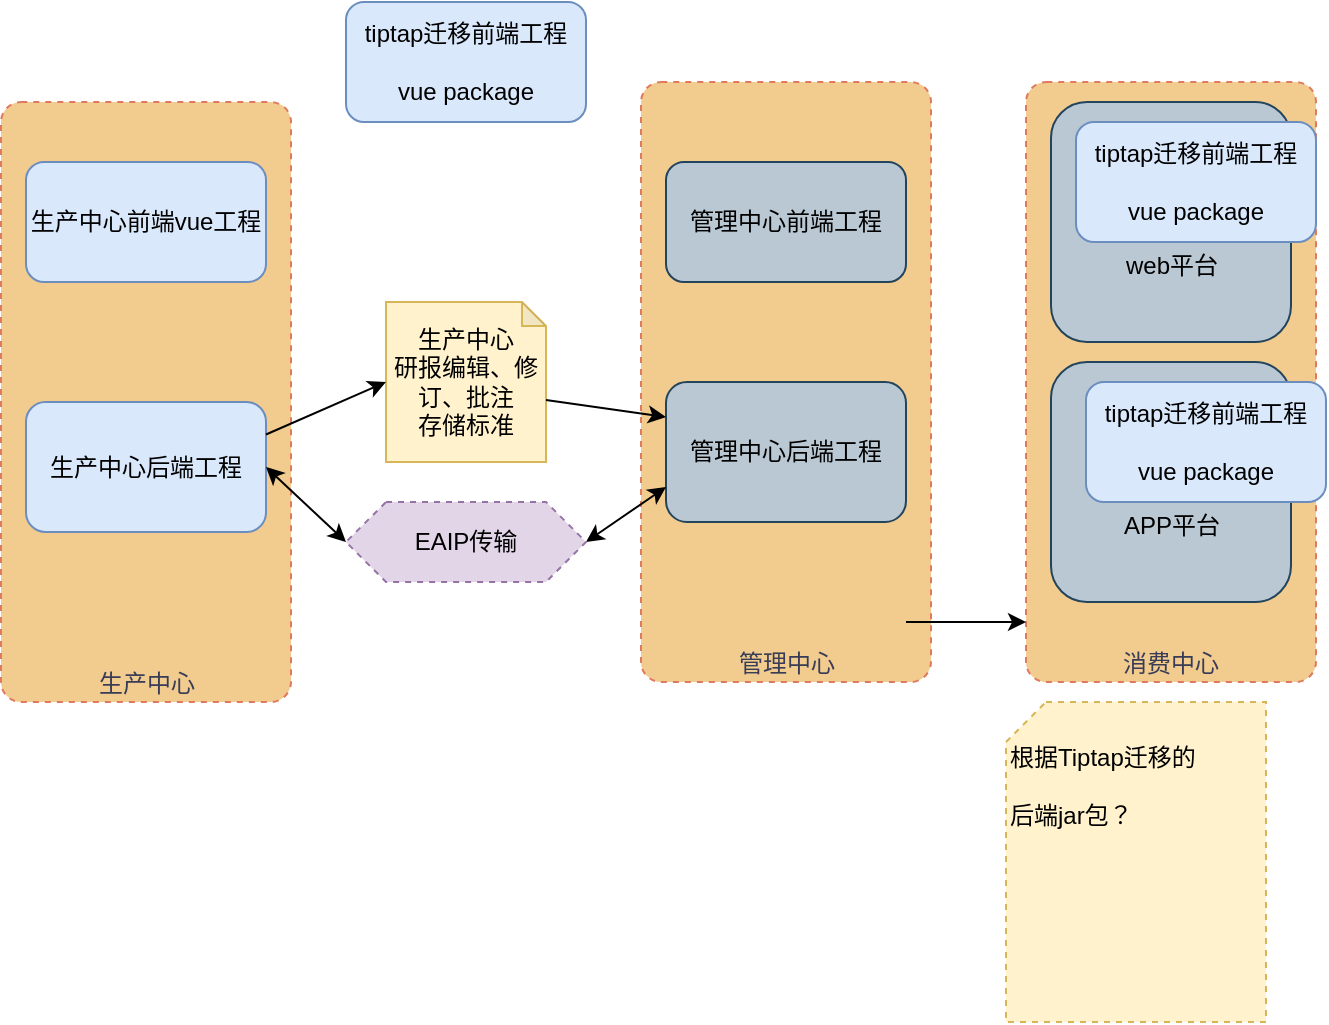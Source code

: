 <mxfile version="20.8.16" type="github">
  <diagram id="C5RBs43oDa-KdzZeNtuy" name="Page-1">
    <mxGraphModel dx="824" dy="618" grid="1" gridSize="10" guides="1" tooltips="1" connect="1" arrows="1" fold="1" page="1" pageScale="1" pageWidth="827" pageHeight="1169" math="0" shadow="0">
      <root>
        <mxCell id="WIyWlLk6GJQsqaUBKTNV-0" />
        <mxCell id="WIyWlLk6GJQsqaUBKTNV-1" parent="WIyWlLk6GJQsqaUBKTNV-0" />
        <mxCell id="l_-BqYWKeUryHRCesAHR-17" value="消费中心" style="rounded=1;whiteSpace=wrap;html=1;fontSize=12;glass=0;strokeWidth=1;shadow=0;labelBackgroundColor=none;fillColor=#F2CC8F;strokeColor=#E07A5F;fontColor=#393C56;verticalAlign=bottom;gradientColor=none;arcSize=7;dashed=1;" vertex="1" parent="WIyWlLk6GJQsqaUBKTNV-1">
          <mxGeometry x="620" y="80" width="145" height="300" as="geometry" />
        </mxCell>
        <mxCell id="l_-BqYWKeUryHRCesAHR-16" value="管理中心" style="rounded=1;whiteSpace=wrap;html=1;fontSize=12;glass=0;strokeWidth=1;shadow=0;labelBackgroundColor=none;fillColor=#F2CC8F;strokeColor=#E07A5F;fontColor=#393C56;verticalAlign=bottom;gradientColor=none;arcSize=7;dashed=1;" vertex="1" parent="WIyWlLk6GJQsqaUBKTNV-1">
          <mxGeometry x="427.5" y="80" width="145" height="300" as="geometry" />
        </mxCell>
        <mxCell id="WIyWlLk6GJQsqaUBKTNV-3" value="生产中心" style="rounded=1;whiteSpace=wrap;html=1;fontSize=12;glass=0;strokeWidth=1;shadow=0;labelBackgroundColor=none;fillColor=#F2CC8F;strokeColor=#E07A5F;fontColor=#393C56;verticalAlign=bottom;gradientColor=none;arcSize=7;dashed=1;" parent="WIyWlLk6GJQsqaUBKTNV-1" vertex="1">
          <mxGeometry x="107.5" y="90" width="145" height="300" as="geometry" />
        </mxCell>
        <mxCell id="yMlvhr82IjSgIiDCawbg-2" value="生产中心后端工程" style="rounded=1;whiteSpace=wrap;html=1;fillColor=#dae8fc;strokeColor=#6c8ebf;verticalAlign=middle;" parent="WIyWlLk6GJQsqaUBKTNV-1" vertex="1">
          <mxGeometry x="120" y="240" width="120" height="65" as="geometry" />
        </mxCell>
        <mxCell id="yMlvhr82IjSgIiDCawbg-1" value="生产中心前端vue工程" style="rounded=1;whiteSpace=wrap;html=1;fillColor=#dae8fc;strokeColor=#6c8ebf;" parent="WIyWlLk6GJQsqaUBKTNV-1" vertex="1">
          <mxGeometry x="120" y="120" width="120" height="60" as="geometry" />
        </mxCell>
        <mxCell id="DzplGdxmA9fShSmXFP6H-26" style="edgeStyle=orthogonalEdgeStyle;rounded=0;orthogonalLoop=1;jettySize=auto;html=1;exitX=1;exitY=0.5;exitDx=0;exitDy=0;entryX=0;entryY=0.5;entryDx=0;entryDy=0;" parent="WIyWlLk6GJQsqaUBKTNV-1" edge="1">
          <mxGeometry relative="1" as="geometry">
            <mxPoint x="560" y="350" as="sourcePoint" />
            <mxPoint x="620" y="350" as="targetPoint" />
          </mxGeometry>
        </mxCell>
        <mxCell id="DzplGdxmA9fShSmXFP6H-3" value="tiptap迁移前端工程&lt;br&gt;&lt;br&gt;vue package" style="rounded=1;whiteSpace=wrap;html=1;fillColor=#dae8fc;strokeColor=#6c8ebf;" parent="WIyWlLk6GJQsqaUBKTNV-1" vertex="1">
          <mxGeometry x="280" y="40" width="120" height="60" as="geometry" />
        </mxCell>
        <mxCell id="DzplGdxmA9fShSmXFP6H-9" value="管理中心前端工程" style="rounded=1;whiteSpace=wrap;html=1;fillColor=#bac8d3;strokeColor=#23445d;" parent="WIyWlLk6GJQsqaUBKTNV-1" vertex="1">
          <mxGeometry x="440" y="120" width="120" height="60" as="geometry" />
        </mxCell>
        <mxCell id="DzplGdxmA9fShSmXFP6H-10" value="管理中心后端工程" style="rounded=1;whiteSpace=wrap;html=1;fillColor=#bac8d3;strokeColor=#23445d;" parent="WIyWlLk6GJQsqaUBKTNV-1" vertex="1">
          <mxGeometry x="440" y="230" width="120" height="70" as="geometry" />
        </mxCell>
        <mxCell id="DzplGdxmA9fShSmXFP6H-27" value="&lt;br&gt;&lt;br&gt;&lt;br&gt;web平台" style="rounded=1;whiteSpace=wrap;html=1;fillColor=#bac8d3;strokeColor=#23445d;" parent="WIyWlLk6GJQsqaUBKTNV-1" vertex="1">
          <mxGeometry x="632.5" y="90" width="120" height="120" as="geometry" />
        </mxCell>
        <mxCell id="DzplGdxmA9fShSmXFP6H-28" value="&lt;br&gt;&lt;br&gt;&lt;br&gt;APP平台" style="rounded=1;whiteSpace=wrap;html=1;fillColor=#bac8d3;strokeColor=#23445d;" parent="WIyWlLk6GJQsqaUBKTNV-1" vertex="1">
          <mxGeometry x="632.5" y="220" width="120" height="120" as="geometry" />
        </mxCell>
        <mxCell id="DzplGdxmA9fShSmXFP6H-29" value="tiptap迁移前端工程&lt;br&gt;&lt;br&gt;vue package" style="rounded=1;whiteSpace=wrap;html=1;fillColor=#dae8fc;strokeColor=#6c8ebf;" parent="WIyWlLk6GJQsqaUBKTNV-1" vertex="1">
          <mxGeometry x="645" y="100" width="120" height="60" as="geometry" />
        </mxCell>
        <mxCell id="DzplGdxmA9fShSmXFP6H-30" value="tiptap迁移前端工程&lt;br&gt;&lt;br&gt;vue package" style="rounded=1;whiteSpace=wrap;html=1;fillColor=#dae8fc;strokeColor=#6c8ebf;" parent="WIyWlLk6GJQsqaUBKTNV-1" vertex="1">
          <mxGeometry x="650" y="230" width="120" height="60" as="geometry" />
        </mxCell>
        <mxCell id="l_-BqYWKeUryHRCesAHR-0" value="&lt;br&gt;根据Tiptap迁移的&lt;br&gt;&lt;br&gt;后端jar包？" style="shape=card;whiteSpace=wrap;html=1;dashed=1;size=20;fillColor=#fff2cc;strokeColor=#d6b656;verticalAlign=top;align=left;" vertex="1" parent="WIyWlLk6GJQsqaUBKTNV-1">
          <mxGeometry x="610" y="390" width="130" height="160" as="geometry" />
        </mxCell>
        <mxCell id="l_-BqYWKeUryHRCesAHR-1" value="生产中心&lt;br&gt;研报编辑、修订、批注&lt;br&gt;存储标准" style="shape=note;whiteSpace=wrap;html=1;backgroundOutline=1;darkOpacity=0.05;size=12;fillColor=#fff2cc;strokeColor=#d6b656;" vertex="1" parent="WIyWlLk6GJQsqaUBKTNV-1">
          <mxGeometry x="300" y="190" width="80" height="80" as="geometry" />
        </mxCell>
        <mxCell id="l_-BqYWKeUryHRCesAHR-12" value="" style="endArrow=classic;startArrow=classic;html=1;rounded=0;exitX=1;exitY=0.5;exitDx=0;exitDy=0;entryX=0;entryY=0.75;entryDx=0;entryDy=0;" edge="1" parent="WIyWlLk6GJQsqaUBKTNV-1" source="l_-BqYWKeUryHRCesAHR-18" target="DzplGdxmA9fShSmXFP6H-10">
          <mxGeometry width="50" height="50" relative="1" as="geometry">
            <mxPoint x="390" y="305" as="sourcePoint" />
            <mxPoint x="460" y="220" as="targetPoint" />
          </mxGeometry>
        </mxCell>
        <mxCell id="l_-BqYWKeUryHRCesAHR-13" value="" style="endArrow=classic;startArrow=classic;html=1;rounded=0;exitX=0;exitY=0.5;exitDx=0;exitDy=0;entryX=1;entryY=0.5;entryDx=0;entryDy=0;" edge="1" parent="WIyWlLk6GJQsqaUBKTNV-1" source="l_-BqYWKeUryHRCesAHR-18" target="yMlvhr82IjSgIiDCawbg-2">
          <mxGeometry width="50" height="50" relative="1" as="geometry">
            <mxPoint x="310" y="305" as="sourcePoint" />
            <mxPoint x="460" y="220" as="targetPoint" />
          </mxGeometry>
        </mxCell>
        <mxCell id="l_-BqYWKeUryHRCesAHR-14" value="" style="endArrow=classic;html=1;rounded=0;exitX=0;exitY=0;exitDx=80;exitDy=49;exitPerimeter=0;entryX=0;entryY=0.25;entryDx=0;entryDy=0;" edge="1" parent="WIyWlLk6GJQsqaUBKTNV-1" source="l_-BqYWKeUryHRCesAHR-1" target="DzplGdxmA9fShSmXFP6H-10">
          <mxGeometry width="50" height="50" relative="1" as="geometry">
            <mxPoint x="410" y="270" as="sourcePoint" />
            <mxPoint x="460" y="220" as="targetPoint" />
          </mxGeometry>
        </mxCell>
        <mxCell id="l_-BqYWKeUryHRCesAHR-15" value="" style="endArrow=classic;html=1;rounded=0;exitX=1;exitY=0.25;exitDx=0;exitDy=0;entryX=0;entryY=0.5;entryDx=0;entryDy=0;entryPerimeter=0;" edge="1" parent="WIyWlLk6GJQsqaUBKTNV-1" source="yMlvhr82IjSgIiDCawbg-2" target="l_-BqYWKeUryHRCesAHR-1">
          <mxGeometry width="50" height="50" relative="1" as="geometry">
            <mxPoint x="410" y="270" as="sourcePoint" />
            <mxPoint x="460" y="220" as="targetPoint" />
          </mxGeometry>
        </mxCell>
        <mxCell id="l_-BqYWKeUryHRCesAHR-18" value="EAIP传输" style="shape=hexagon;perimeter=hexagonPerimeter2;whiteSpace=wrap;html=1;fixedSize=1;dashed=1;sketch=0;fillColor=#e1d5e7;strokeColor=#9673a6;" vertex="1" parent="WIyWlLk6GJQsqaUBKTNV-1">
          <mxGeometry x="280" y="290" width="120" height="40" as="geometry" />
        </mxCell>
      </root>
    </mxGraphModel>
  </diagram>
</mxfile>
